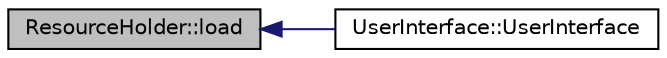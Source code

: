 digraph "ResourceHolder::load"
{
  edge [fontname="Helvetica",fontsize="10",labelfontname="Helvetica",labelfontsize="10"];
  node [fontname="Helvetica",fontsize="10",shape=record];
  rankdir="LR";
  Node1 [label="ResourceHolder::load",height=0.2,width=0.4,color="black", fillcolor="grey75", style="filled", fontcolor="black"];
  Node1 -> Node2 [dir="back",color="midnightblue",fontsize="10",style="solid",fontname="Helvetica"];
  Node2 [label="UserInterface::UserInterface",height=0.2,width=0.4,color="black", fillcolor="white", style="filled",URL="$classUserInterface.html#ae6fb70370701b3bd6120e923df9705b0",tooltip="Constructor. "];
}
